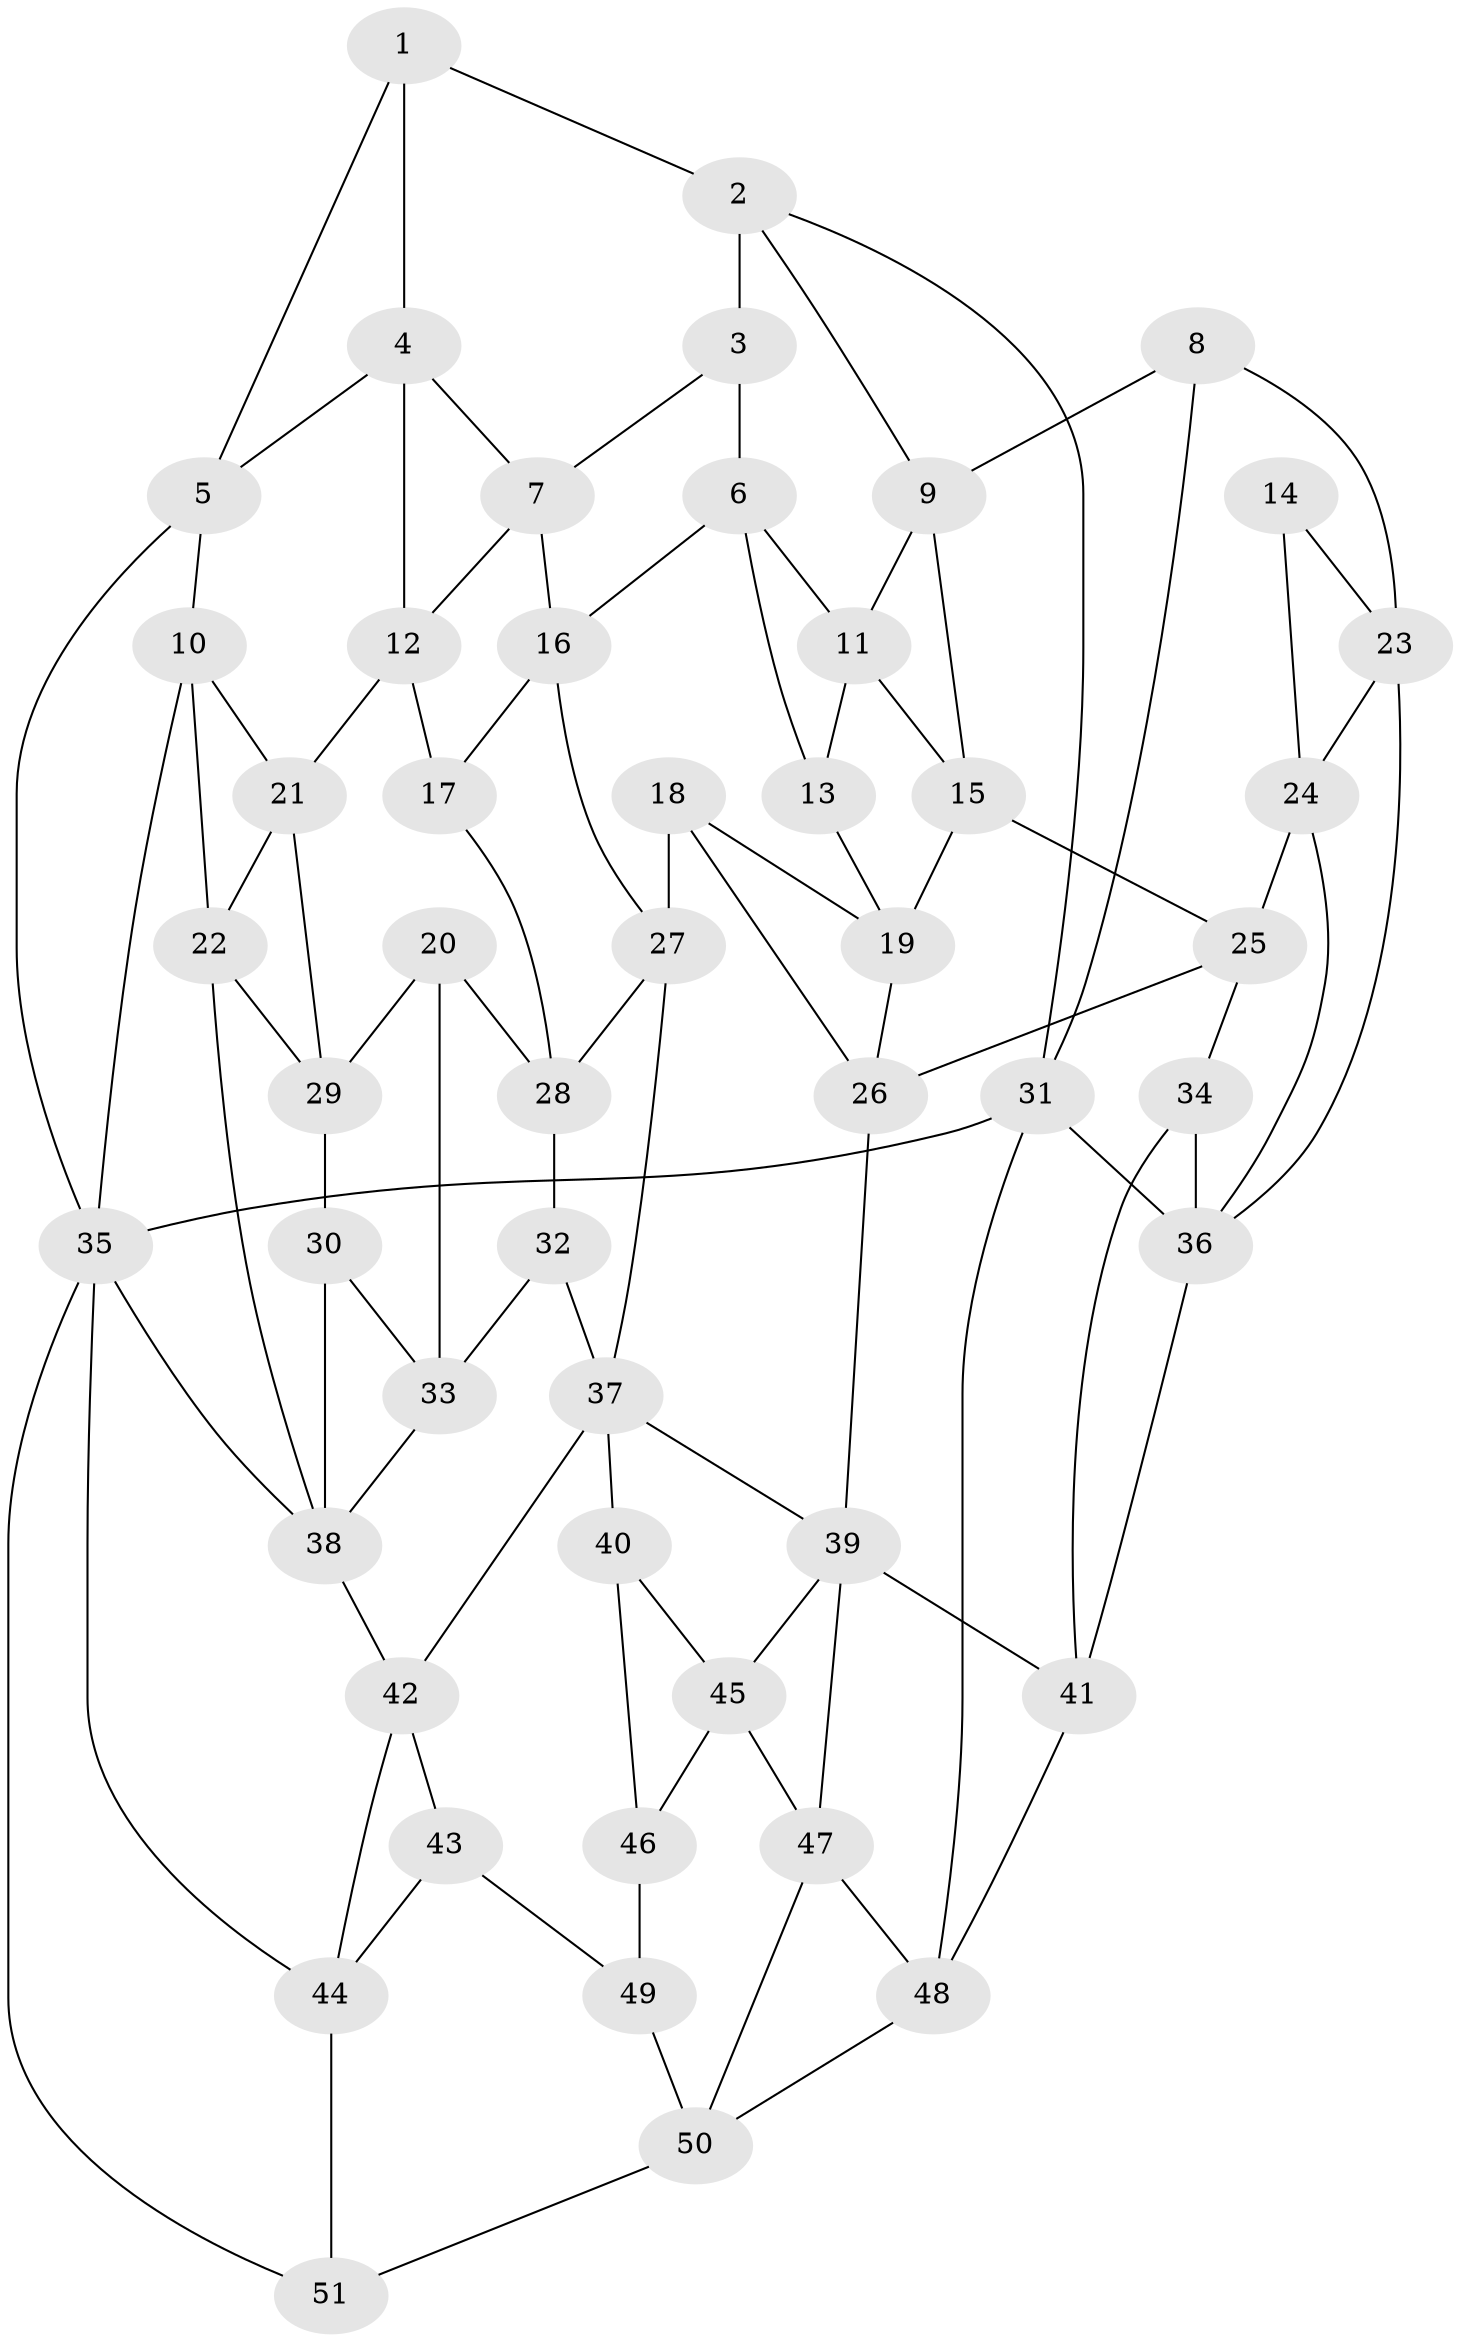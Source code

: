// original degree distribution, {3: 0.029411764705882353, 4: 0.19607843137254902, 6: 0.19607843137254902, 5: 0.5784313725490197}
// Generated by graph-tools (version 1.1) at 2025/27/03/09/25 03:27:11]
// undirected, 51 vertices, 97 edges
graph export_dot {
graph [start="1"]
  node [color=gray90,style=filled];
  1;
  2;
  3;
  4;
  5;
  6;
  7;
  8;
  9;
  10;
  11;
  12;
  13;
  14;
  15;
  16;
  17;
  18;
  19;
  20;
  21;
  22;
  23;
  24;
  25;
  26;
  27;
  28;
  29;
  30;
  31;
  32;
  33;
  34;
  35;
  36;
  37;
  38;
  39;
  40;
  41;
  42;
  43;
  44;
  45;
  46;
  47;
  48;
  49;
  50;
  51;
  1 -- 2 [weight=1.0];
  1 -- 4 [weight=1.0];
  1 -- 5 [weight=1.0];
  2 -- 3 [weight=2.0];
  2 -- 9 [weight=1.0];
  2 -- 31 [weight=1.0];
  3 -- 6 [weight=1.0];
  3 -- 7 [weight=1.0];
  4 -- 5 [weight=1.0];
  4 -- 7 [weight=1.0];
  4 -- 12 [weight=1.0];
  5 -- 10 [weight=1.0];
  5 -- 35 [weight=1.0];
  6 -- 11 [weight=1.0];
  6 -- 13 [weight=1.0];
  6 -- 16 [weight=1.0];
  7 -- 12 [weight=1.0];
  7 -- 16 [weight=1.0];
  8 -- 9 [weight=1.0];
  8 -- 23 [weight=1.0];
  8 -- 31 [weight=1.0];
  9 -- 11 [weight=1.0];
  9 -- 15 [weight=1.0];
  10 -- 21 [weight=1.0];
  10 -- 22 [weight=1.0];
  10 -- 35 [weight=1.0];
  11 -- 13 [weight=1.0];
  11 -- 15 [weight=1.0];
  12 -- 17 [weight=1.0];
  12 -- 21 [weight=1.0];
  13 -- 19 [weight=1.0];
  14 -- 23 [weight=1.0];
  14 -- 24 [weight=1.0];
  15 -- 19 [weight=1.0];
  15 -- 25 [weight=1.0];
  16 -- 17 [weight=1.0];
  16 -- 27 [weight=1.0];
  17 -- 28 [weight=1.0];
  18 -- 19 [weight=1.0];
  18 -- 26 [weight=1.0];
  18 -- 27 [weight=1.0];
  19 -- 26 [weight=1.0];
  20 -- 28 [weight=1.0];
  20 -- 29 [weight=1.0];
  20 -- 33 [weight=1.0];
  21 -- 22 [weight=1.0];
  21 -- 29 [weight=1.0];
  22 -- 29 [weight=1.0];
  22 -- 38 [weight=1.0];
  23 -- 24 [weight=1.0];
  23 -- 36 [weight=1.0];
  24 -- 25 [weight=1.0];
  24 -- 36 [weight=1.0];
  25 -- 26 [weight=1.0];
  25 -- 34 [weight=1.0];
  26 -- 39 [weight=1.0];
  27 -- 28 [weight=1.0];
  27 -- 37 [weight=1.0];
  28 -- 32 [weight=1.0];
  29 -- 30 [weight=1.0];
  30 -- 33 [weight=1.0];
  30 -- 38 [weight=1.0];
  31 -- 35 [weight=2.0];
  31 -- 36 [weight=1.0];
  31 -- 48 [weight=1.0];
  32 -- 33 [weight=1.0];
  32 -- 37 [weight=2.0];
  33 -- 38 [weight=1.0];
  34 -- 36 [weight=2.0];
  34 -- 41 [weight=1.0];
  35 -- 38 [weight=1.0];
  35 -- 44 [weight=1.0];
  35 -- 51 [weight=1.0];
  36 -- 41 [weight=1.0];
  37 -- 39 [weight=1.0];
  37 -- 40 [weight=1.0];
  37 -- 42 [weight=1.0];
  38 -- 42 [weight=1.0];
  39 -- 41 [weight=1.0];
  39 -- 45 [weight=1.0];
  39 -- 47 [weight=1.0];
  40 -- 45 [weight=1.0];
  40 -- 46 [weight=1.0];
  41 -- 48 [weight=1.0];
  42 -- 43 [weight=1.0];
  42 -- 44 [weight=1.0];
  43 -- 44 [weight=1.0];
  43 -- 49 [weight=1.0];
  44 -- 51 [weight=1.0];
  45 -- 46 [weight=1.0];
  45 -- 47 [weight=1.0];
  46 -- 49 [weight=2.0];
  47 -- 48 [weight=1.0];
  47 -- 50 [weight=1.0];
  48 -- 50 [weight=1.0];
  49 -- 50 [weight=1.0];
  50 -- 51 [weight=1.0];
}
